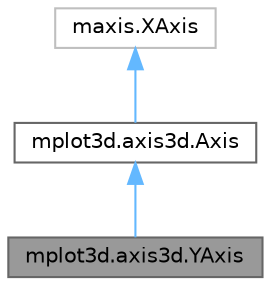 digraph "mplot3d.axis3d.YAxis"
{
 // LATEX_PDF_SIZE
  bgcolor="transparent";
  edge [fontname=Helvetica,fontsize=10,labelfontname=Helvetica,labelfontsize=10];
  node [fontname=Helvetica,fontsize=10,shape=box,height=0.2,width=0.4];
  Node1 [id="Node000001",label="mplot3d.axis3d.YAxis",height=0.2,width=0.4,color="gray40", fillcolor="grey60", style="filled", fontcolor="black",tooltip=" "];
  Node2 -> Node1 [id="edge3_Node000001_Node000002",dir="back",color="steelblue1",style="solid",tooltip=" "];
  Node2 [id="Node000002",label="mplot3d.axis3d.Axis",height=0.2,width=0.4,color="gray40", fillcolor="white", style="filled",URL="$d3/d48/classmplot3d_1_1axis3d_1_1Axis.html",tooltip=" "];
  Node3 -> Node2 [id="edge4_Node000002_Node000003",dir="back",color="steelblue1",style="solid",tooltip=" "];
  Node3 [id="Node000003",label="maxis.XAxis",height=0.2,width=0.4,color="grey75", fillcolor="white", style="filled",tooltip=" "];
}
